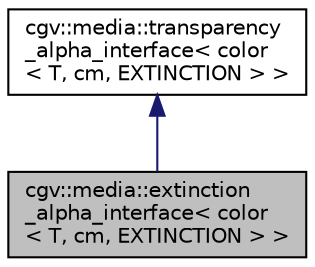 digraph "cgv::media::extinction_alpha_interface&lt; color&lt; T, cm, EXTINCTION &gt; &gt;"
{
  bgcolor="transparent";
  edge [fontname="Helvetica",fontsize="10",labelfontname="Helvetica",labelfontsize="10"];
  node [fontname="Helvetica",fontsize="10",shape=record];
  Node1 [label="cgv::media::extinction\l_alpha_interface\< color\l\< T, cm, EXTINCTION \> \>",height=0.2,width=0.4,color="black", fillcolor="grey75", style="filled", fontcolor="black"];
  Node2 -> Node1 [dir="back",color="midnightblue",fontsize="10",style="solid",fontname="Helvetica"];
  Node2 [label="cgv::media::transparency\l_alpha_interface\< color\l\< T, cm, EXTINCTION \> \>",height=0.2,width=0.4,color="black",URL="$a00172.html"];
}
